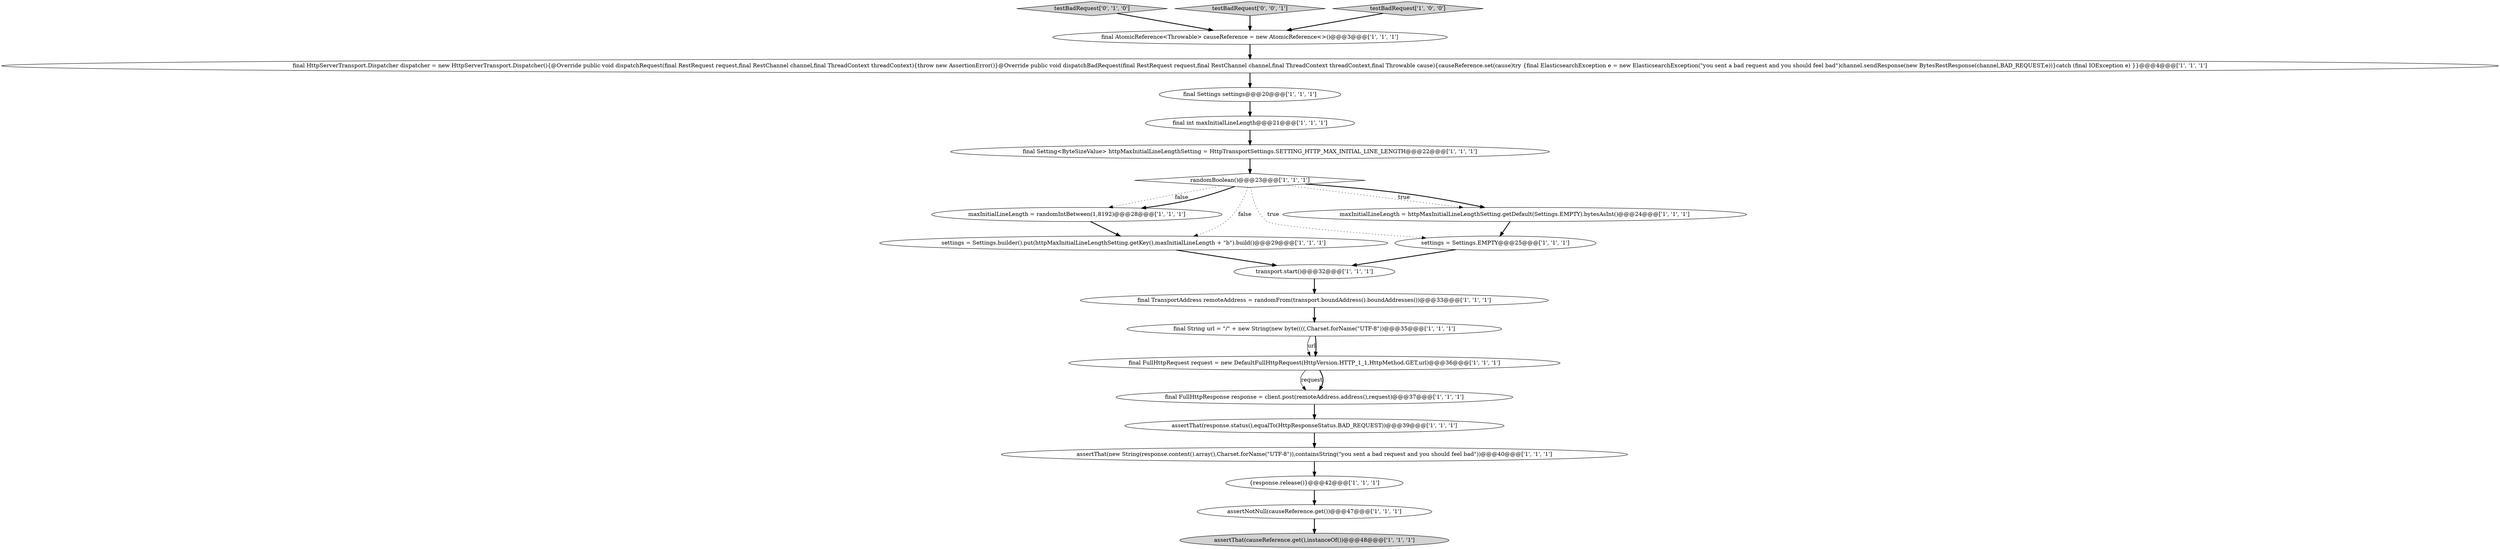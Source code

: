 digraph {
12 [style = filled, label = "final HttpServerTransport.Dispatcher dispatcher = new HttpServerTransport.Dispatcher(){@Override public void dispatchRequest(final RestRequest request,final RestChannel channel,final ThreadContext threadContext){throw new AssertionError()}@Override public void dispatchBadRequest(final RestRequest request,final RestChannel channel,final ThreadContext threadContext,final Throwable cause){causeReference.set(cause)try {final ElasticsearchException e = new ElasticsearchException(\"you sent a bad request and you should feel bad\")channel.sendResponse(new BytesRestResponse(channel,BAD_REQUEST,e))}catch (final IOException e) }}@@@4@@@['1', '1', '1']", fillcolor = white, shape = ellipse image = "AAA0AAABBB1BBB"];
10 [style = filled, label = "{response.release()}@@@42@@@['1', '1', '1']", fillcolor = white, shape = ellipse image = "AAA0AAABBB1BBB"];
1 [style = filled, label = "maxInitialLineLength = randomIntBetween(1,8192)@@@28@@@['1', '1', '1']", fillcolor = white, shape = ellipse image = "AAA0AAABBB1BBB"];
19 [style = filled, label = "final AtomicReference<Throwable> causeReference = new AtomicReference<>()@@@3@@@['1', '1', '1']", fillcolor = white, shape = ellipse image = "AAA0AAABBB1BBB"];
21 [style = filled, label = "testBadRequest['0', '1', '0']", fillcolor = lightgray, shape = diamond image = "AAA0AAABBB2BBB"];
14 [style = filled, label = "final TransportAddress remoteAddress = randomFrom(transport.boundAddress().boundAddresses())@@@33@@@['1', '1', '1']", fillcolor = white, shape = ellipse image = "AAA0AAABBB1BBB"];
4 [style = filled, label = "settings = Settings.EMPTY@@@25@@@['1', '1', '1']", fillcolor = white, shape = ellipse image = "AAA0AAABBB1BBB"];
6 [style = filled, label = "final int maxInitialLineLength@@@21@@@['1', '1', '1']", fillcolor = white, shape = ellipse image = "AAA0AAABBB1BBB"];
22 [style = filled, label = "testBadRequest['0', '0', '1']", fillcolor = lightgray, shape = diamond image = "AAA0AAABBB3BBB"];
2 [style = filled, label = "assertThat(response.status(),equalTo(HttpResponseStatus.BAD_REQUEST))@@@39@@@['1', '1', '1']", fillcolor = white, shape = ellipse image = "AAA0AAABBB1BBB"];
16 [style = filled, label = "final FullHttpResponse response = client.post(remoteAddress.address(),request)@@@37@@@['1', '1', '1']", fillcolor = white, shape = ellipse image = "AAA0AAABBB1BBB"];
7 [style = filled, label = "randomBoolean()@@@23@@@['1', '1', '1']", fillcolor = white, shape = diamond image = "AAA0AAABBB1BBB"];
8 [style = filled, label = "transport.start()@@@32@@@['1', '1', '1']", fillcolor = white, shape = ellipse image = "AAA0AAABBB1BBB"];
17 [style = filled, label = "maxInitialLineLength = httpMaxInitialLineLengthSetting.getDefault(Settings.EMPTY).bytesAsInt()@@@24@@@['1', '1', '1']", fillcolor = white, shape = ellipse image = "AAA0AAABBB1BBB"];
18 [style = filled, label = "settings = Settings.builder().put(httpMaxInitialLineLengthSetting.getKey(),maxInitialLineLength + \"b\").build()@@@29@@@['1', '1', '1']", fillcolor = white, shape = ellipse image = "AAA0AAABBB1BBB"];
20 [style = filled, label = "assertThat(new String(response.content().array(),Charset.forName(\"UTF-8\")),containsString(\"you sent a bad request and you should feel bad\"))@@@40@@@['1', '1', '1']", fillcolor = white, shape = ellipse image = "AAA0AAABBB1BBB"];
5 [style = filled, label = "assertNotNull(causeReference.get())@@@47@@@['1', '1', '1']", fillcolor = white, shape = ellipse image = "AAA0AAABBB1BBB"];
11 [style = filled, label = "testBadRequest['1', '0', '0']", fillcolor = lightgray, shape = diamond image = "AAA0AAABBB1BBB"];
15 [style = filled, label = "final FullHttpRequest request = new DefaultFullHttpRequest(HttpVersion.HTTP_1_1,HttpMethod.GET,url)@@@36@@@['1', '1', '1']", fillcolor = white, shape = ellipse image = "AAA0AAABBB1BBB"];
0 [style = filled, label = "assertThat(causeReference.get(),instanceOf())@@@48@@@['1', '1', '1']", fillcolor = lightgray, shape = ellipse image = "AAA0AAABBB1BBB"];
9 [style = filled, label = "final String url = \"/\" + new String(new byte((((,Charset.forName(\"UTF-8\"))@@@35@@@['1', '1', '1']", fillcolor = white, shape = ellipse image = "AAA0AAABBB1BBB"];
3 [style = filled, label = "final Setting<ByteSizeValue> httpMaxInitialLineLengthSetting = HttpTransportSettings.SETTING_HTTP_MAX_INITIAL_LINE_LENGTH@@@22@@@['1', '1', '1']", fillcolor = white, shape = ellipse image = "AAA0AAABBB1BBB"];
13 [style = filled, label = "final Settings settings@@@20@@@['1', '1', '1']", fillcolor = white, shape = ellipse image = "AAA0AAABBB1BBB"];
22->19 [style = bold, label=""];
8->14 [style = bold, label=""];
7->18 [style = dotted, label="false"];
7->4 [style = dotted, label="true"];
9->15 [style = solid, label="url"];
20->10 [style = bold, label=""];
7->17 [style = dotted, label="true"];
7->1 [style = dotted, label="false"];
13->6 [style = bold, label=""];
9->15 [style = bold, label=""];
1->18 [style = bold, label=""];
14->9 [style = bold, label=""];
4->8 [style = bold, label=""];
3->7 [style = bold, label=""];
12->13 [style = bold, label=""];
16->2 [style = bold, label=""];
17->4 [style = bold, label=""];
5->0 [style = bold, label=""];
21->19 [style = bold, label=""];
2->20 [style = bold, label=""];
11->19 [style = bold, label=""];
6->3 [style = bold, label=""];
15->16 [style = solid, label="request"];
15->16 [style = bold, label=""];
7->17 [style = bold, label=""];
7->1 [style = bold, label=""];
18->8 [style = bold, label=""];
19->12 [style = bold, label=""];
10->5 [style = bold, label=""];
}
